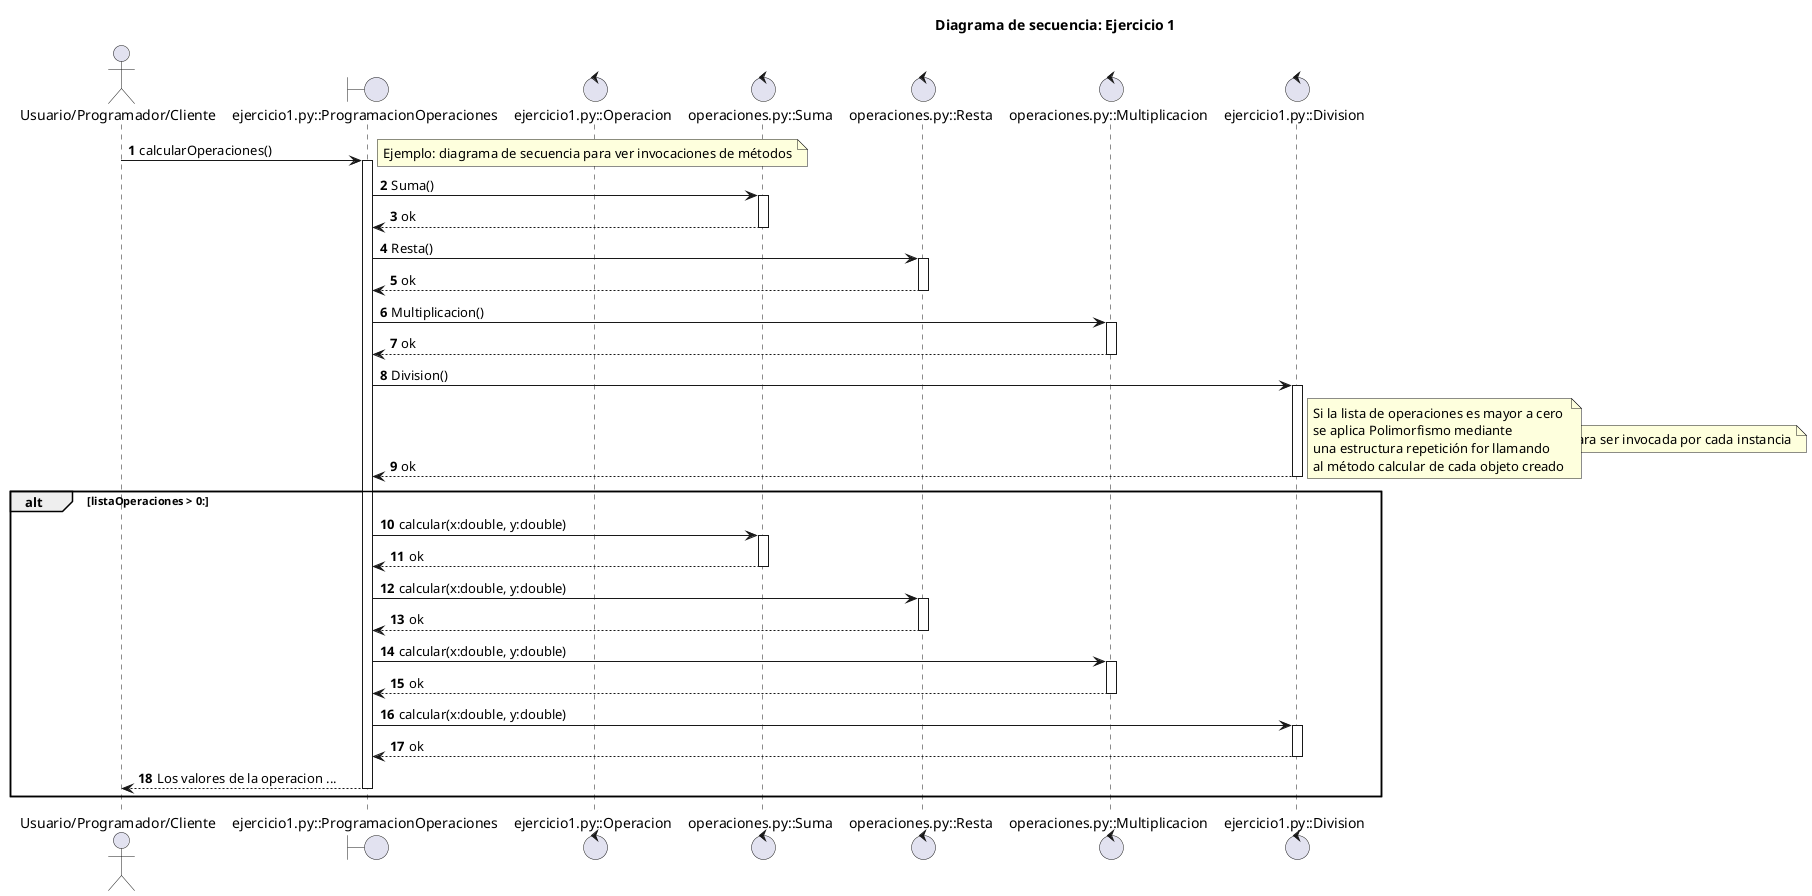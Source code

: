 @startuml

title Diagrama de secuencia: Ejercicio 1

autoactivate on
autonumber
actor "Usuario/Programador/Cliente" as usuario
boundary "ejercicio1.py::ProgramacionOperaciones" as programacion_operaciones
control "ejercicio1.py::Operacion" as operacion
control "operaciones.py::Suma" as suma
control "operaciones.py::Resta" as resta
control "operaciones.py::Multiplicacion" as multiplicacion
control "ejercicio1.py::Division" as division

usuario -> programacion_operaciones: calcularOperaciones()
note right
Ejemplo: diagrama de secuencia para ver invocaciones de métodos
end note
programacion_operaciones -> suma: Suma()
suma --> programacion_operaciones:ok
programacion_operaciones -> resta: Resta()
resta --> programacion_operaciones:ok
programacion_operaciones -> multiplicacion: Multiplicacion()
multiplicacion --> programacion_operaciones:ok
programacion_operaciones -> division: Division()
division --> programacion_operaciones: ok
note right
Ejemplo: Se crea una lista de operaciones para ser invocada por cada instancia
end note
alt listaOperaciones > 0:
note right
Si la lista de operaciones es mayor a cero 
se aplica Polimorfismo mediante
una estructura repetición for llamando 
al método calcular de cada objeto creado
end note
programacion_operaciones -> suma: calcular(x:double, y:double)
suma --> programacion_operaciones:ok
programacion_operaciones -> resta: calcular(x:double, y:double)
resta --> programacion_operaciones:ok
programacion_operaciones -> multiplicacion: calcular(x:double, y:double)
multiplicacion --> programacion_operaciones:ok
programacion_operaciones -> division: calcular(x:double, y:double)
division --> programacion_operaciones: ok
programacion_operaciones --> usuario: Los valores de la operacion ...
end 

@enduml